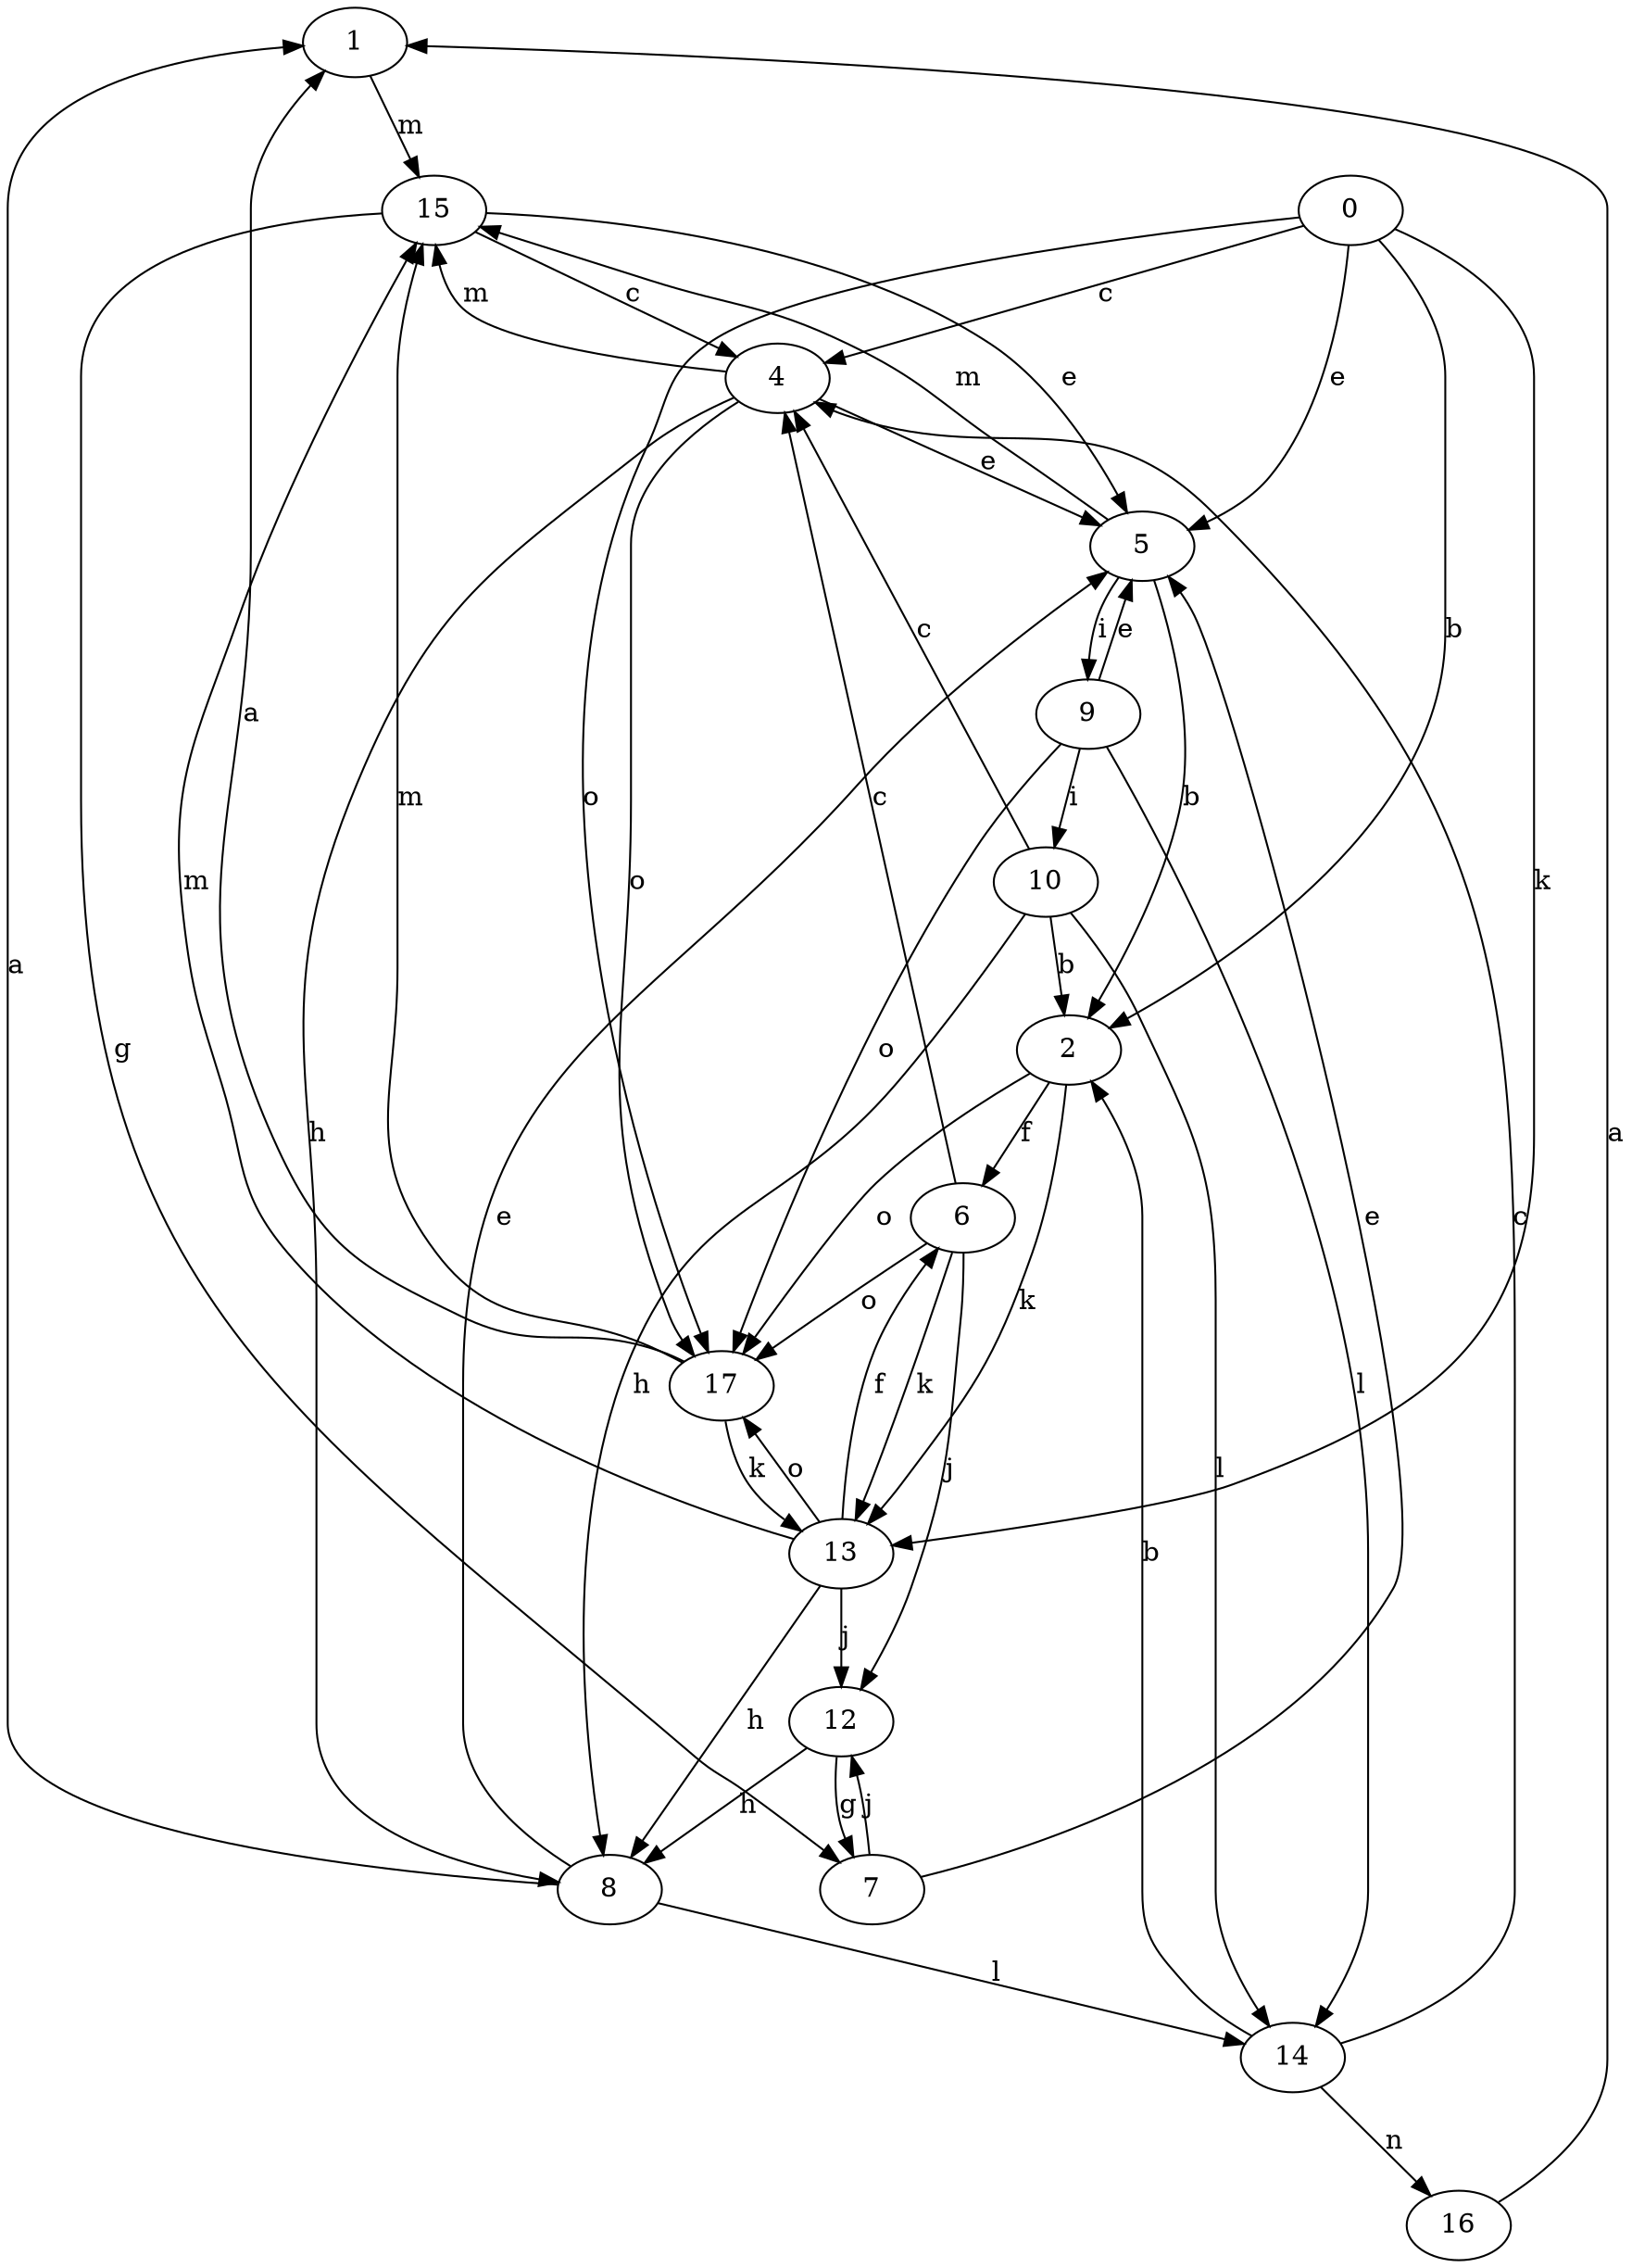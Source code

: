 strict digraph  {
1;
2;
0;
4;
5;
6;
7;
8;
9;
10;
12;
13;
14;
15;
16;
17;
1 -> 15  [label=m];
2 -> 6  [label=f];
2 -> 13  [label=k];
2 -> 17  [label=o];
0 -> 2  [label=b];
0 -> 4  [label=c];
0 -> 5  [label=e];
0 -> 13  [label=k];
0 -> 17  [label=o];
4 -> 5  [label=e];
4 -> 8  [label=h];
4 -> 15  [label=m];
4 -> 17  [label=o];
5 -> 2  [label=b];
5 -> 9  [label=i];
5 -> 15  [label=m];
6 -> 4  [label=c];
6 -> 12  [label=j];
6 -> 13  [label=k];
6 -> 17  [label=o];
7 -> 5  [label=e];
7 -> 12  [label=j];
8 -> 1  [label=a];
8 -> 5  [label=e];
8 -> 14  [label=l];
9 -> 5  [label=e];
9 -> 10  [label=i];
9 -> 14  [label=l];
9 -> 17  [label=o];
10 -> 2  [label=b];
10 -> 4  [label=c];
10 -> 8  [label=h];
10 -> 14  [label=l];
12 -> 7  [label=g];
12 -> 8  [label=h];
13 -> 6  [label=f];
13 -> 8  [label=h];
13 -> 12  [label=j];
13 -> 15  [label=m];
13 -> 17  [label=o];
14 -> 2  [label=b];
14 -> 4  [label=c];
14 -> 16  [label=n];
15 -> 4  [label=c];
15 -> 5  [label=e];
15 -> 7  [label=g];
16 -> 1  [label=a];
17 -> 1  [label=a];
17 -> 13  [label=k];
17 -> 15  [label=m];
}
